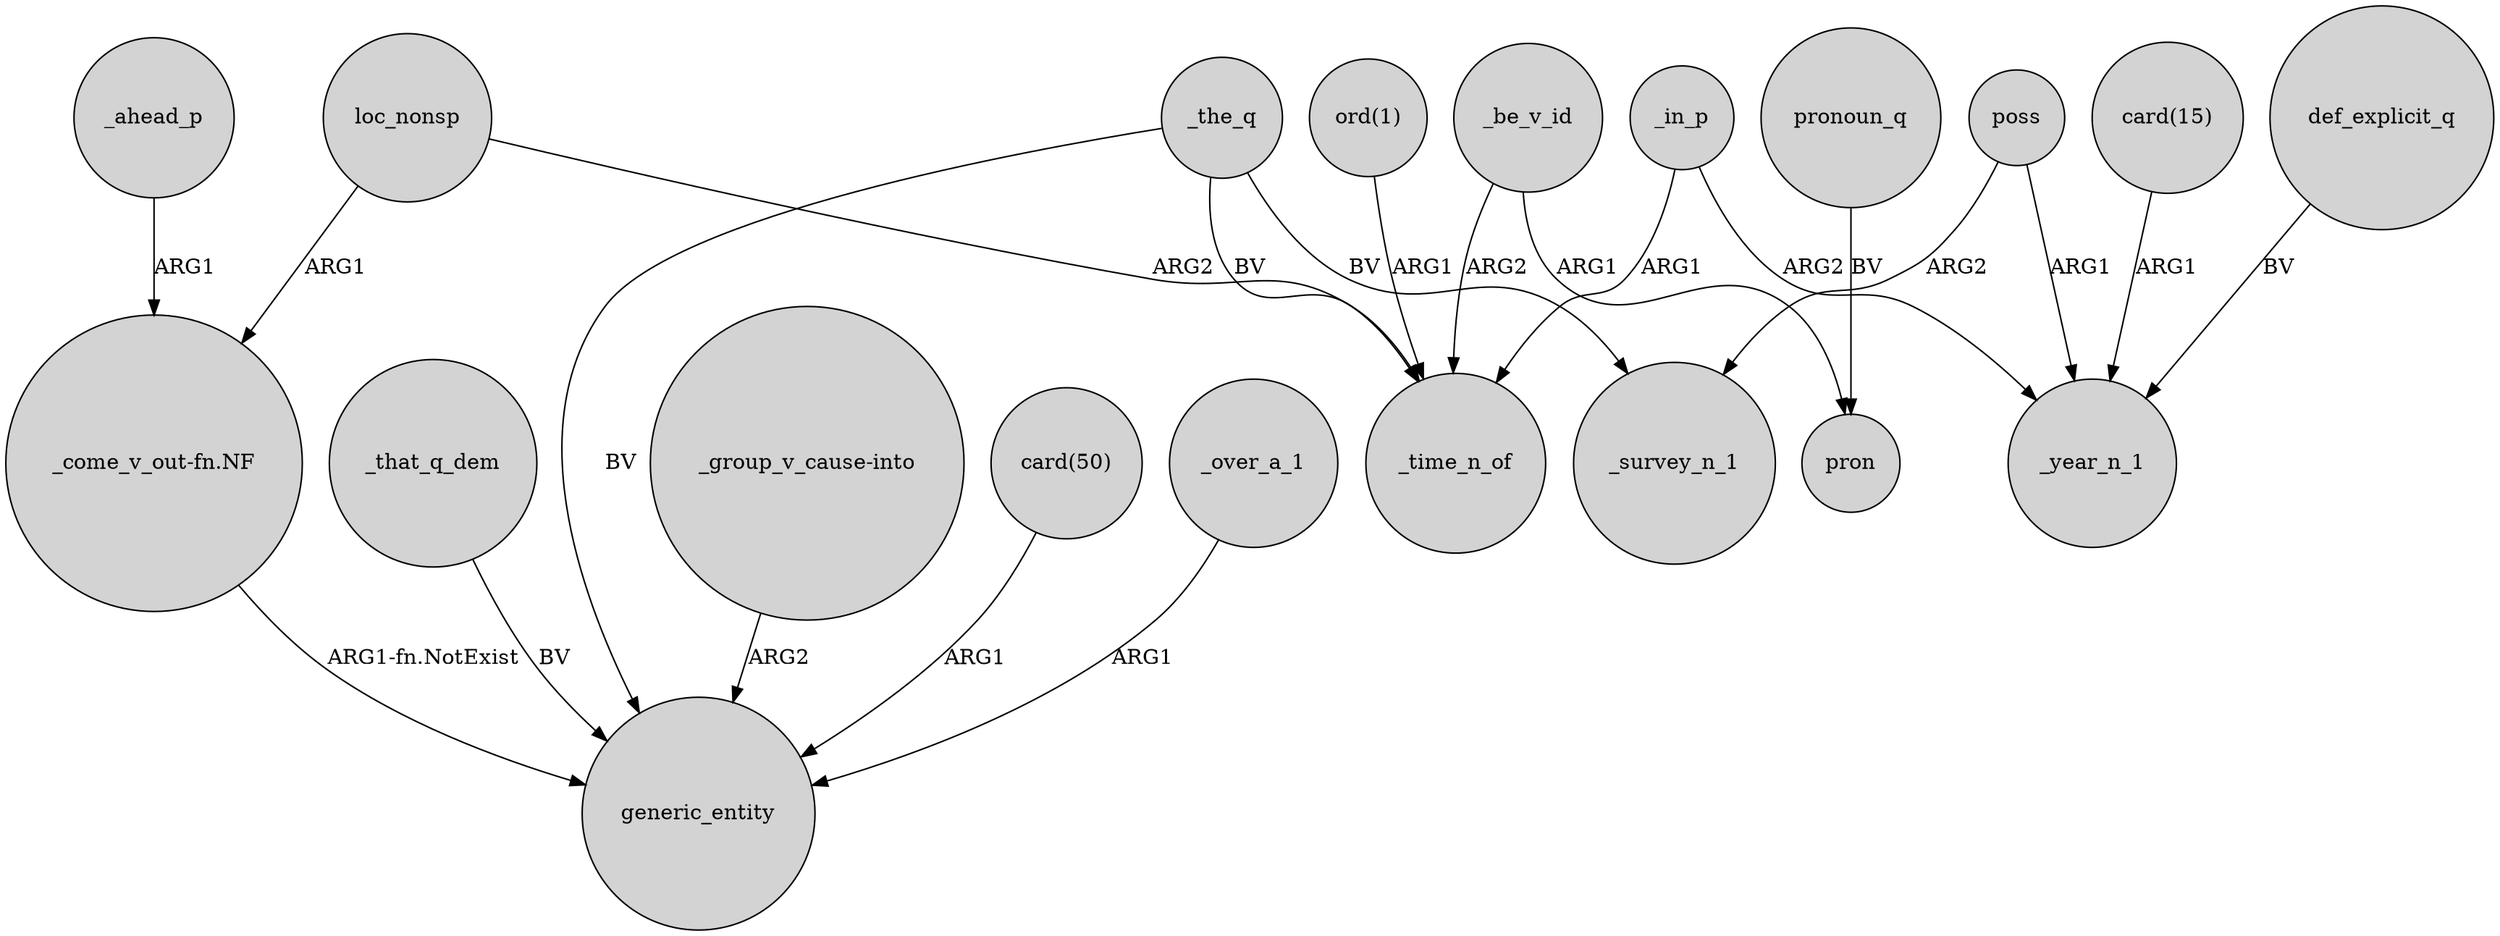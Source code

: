 digraph {
	node [shape=circle style=filled]
	_the_q -> generic_entity [label=BV]
	_in_p -> _year_n_1 [label=ARG2]
	_that_q_dem -> generic_entity [label=BV]
	"_come_v_out-fn.NF" -> generic_entity [label="ARG1-fn.NotExist"]
	_ahead_p -> "_come_v_out-fn.NF" [label=ARG1]
	loc_nonsp -> _time_n_of [label=ARG2]
	"card(15)" -> _year_n_1 [label=ARG1]
	_be_v_id -> pron [label=ARG1]
	poss -> _year_n_1 [label=ARG1]
	_the_q -> _survey_n_1 [label=BV]
	pronoun_q -> pron [label=BV]
	_be_v_id -> _time_n_of [label=ARG2]
	_the_q -> _time_n_of [label=BV]
	loc_nonsp -> "_come_v_out-fn.NF" [label=ARG1]
	_in_p -> _time_n_of [label=ARG1]
	poss -> _survey_n_1 [label=ARG2]
	"_group_v_cause-into" -> generic_entity [label=ARG2]
	"card(50)" -> generic_entity [label=ARG1]
	_over_a_1 -> generic_entity [label=ARG1]
	"ord(1)" -> _time_n_of [label=ARG1]
	def_explicit_q -> _year_n_1 [label=BV]
}
